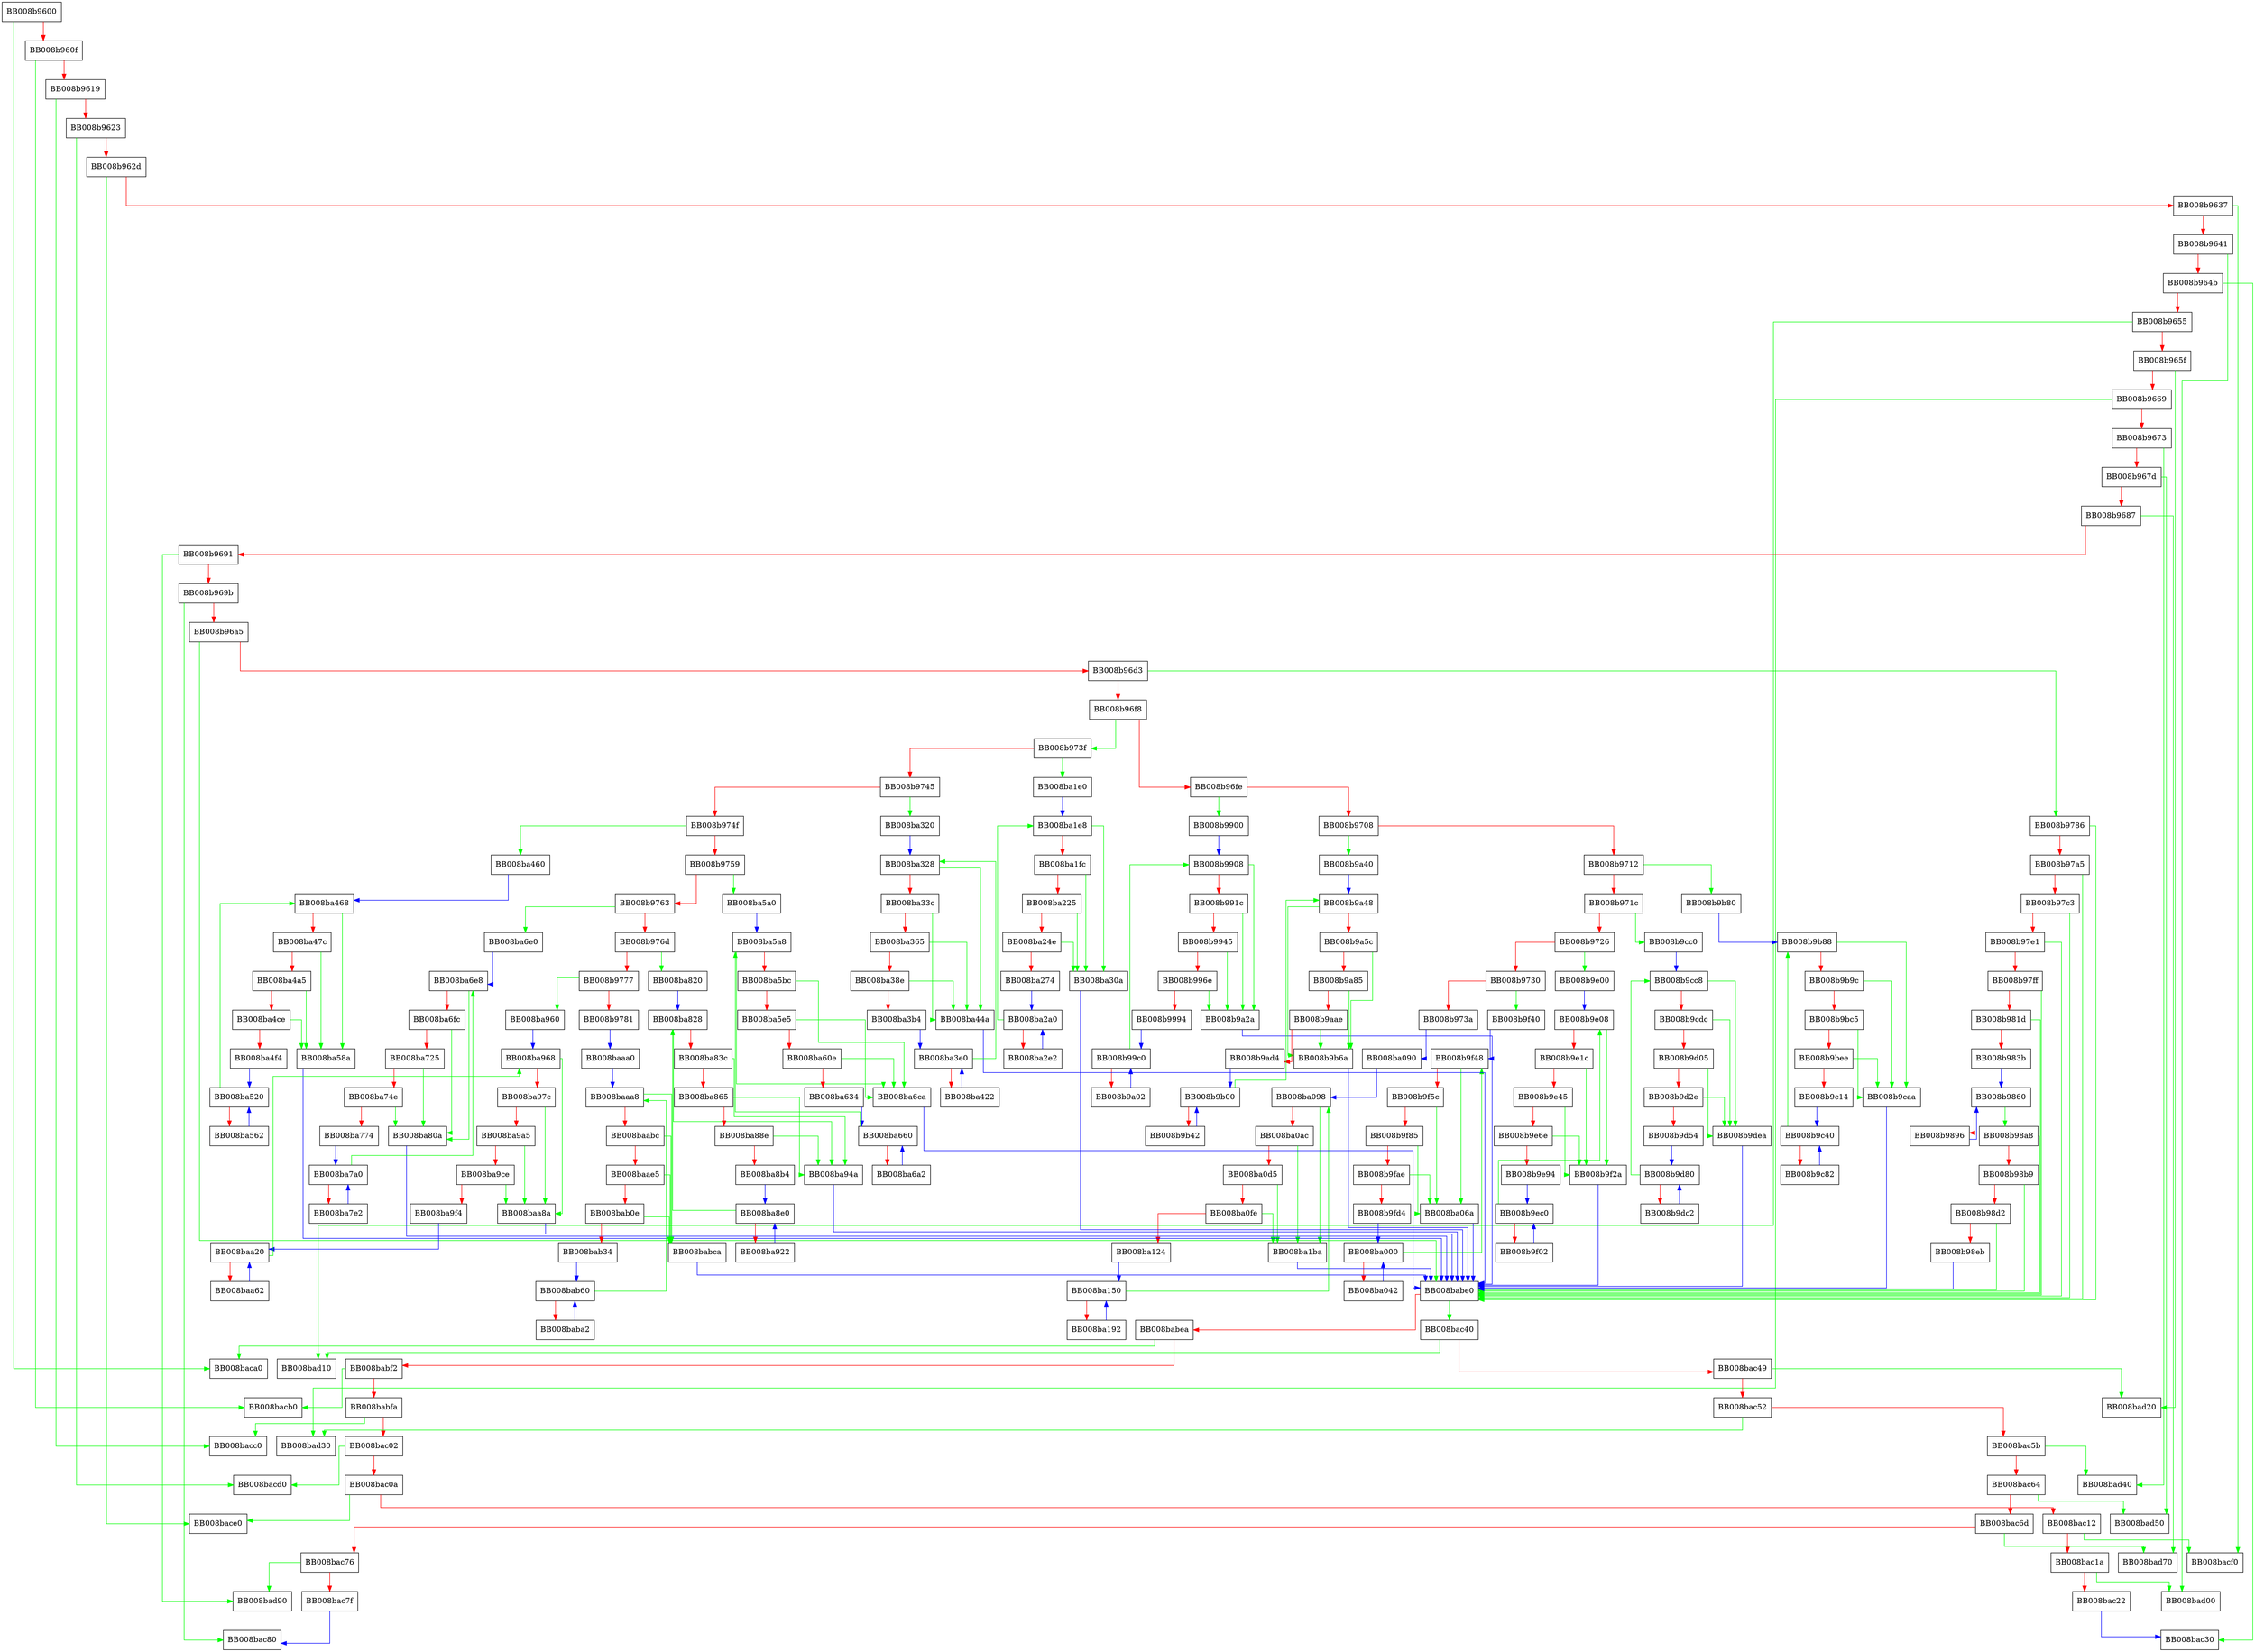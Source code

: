 digraph __strcpy_ssse3 {
  node [shape="box"];
  graph [splines=ortho];
  BB008b9600 -> BB008baca0 [color="green"];
  BB008b9600 -> BB008b960f [color="red"];
  BB008b960f -> BB008bacb0 [color="green"];
  BB008b960f -> BB008b9619 [color="red"];
  BB008b9619 -> BB008bacc0 [color="green"];
  BB008b9619 -> BB008b9623 [color="red"];
  BB008b9623 -> BB008bacd0 [color="green"];
  BB008b9623 -> BB008b962d [color="red"];
  BB008b962d -> BB008bace0 [color="green"];
  BB008b962d -> BB008b9637 [color="red"];
  BB008b9637 -> BB008bacf0 [color="green"];
  BB008b9637 -> BB008b9641 [color="red"];
  BB008b9641 -> BB008bad00 [color="green"];
  BB008b9641 -> BB008b964b [color="red"];
  BB008b964b -> BB008bac30 [color="green"];
  BB008b964b -> BB008b9655 [color="red"];
  BB008b9655 -> BB008bad10 [color="green"];
  BB008b9655 -> BB008b965f [color="red"];
  BB008b965f -> BB008bad20 [color="green"];
  BB008b965f -> BB008b9669 [color="red"];
  BB008b9669 -> BB008bad30 [color="green"];
  BB008b9669 -> BB008b9673 [color="red"];
  BB008b9673 -> BB008bad40 [color="green"];
  BB008b9673 -> BB008b967d [color="red"];
  BB008b967d -> BB008bad50 [color="green"];
  BB008b967d -> BB008b9687 [color="red"];
  BB008b9687 -> BB008bad70 [color="green"];
  BB008b9687 -> BB008b9691 [color="red"];
  BB008b9691 -> BB008bad90 [color="green"];
  BB008b9691 -> BB008b969b [color="red"];
  BB008b969b -> BB008bac80 [color="green"];
  BB008b969b -> BB008b96a5 [color="red"];
  BB008b96a5 -> BB008babe0 [color="green"];
  BB008b96a5 -> BB008b96d3 [color="red"];
  BB008b96d3 -> BB008b9786 [color="green"];
  BB008b96d3 -> BB008b96f8 [color="red"];
  BB008b96f8 -> BB008b973f [color="green"];
  BB008b96f8 -> BB008b96fe [color="red"];
  BB008b96fe -> BB008b9900 [color="green"];
  BB008b96fe -> BB008b9708 [color="red"];
  BB008b9708 -> BB008b9a40 [color="green"];
  BB008b9708 -> BB008b9712 [color="red"];
  BB008b9712 -> BB008b9b80 [color="green"];
  BB008b9712 -> BB008b971c [color="red"];
  BB008b971c -> BB008b9cc0 [color="green"];
  BB008b971c -> BB008b9726 [color="red"];
  BB008b9726 -> BB008b9e00 [color="green"];
  BB008b9726 -> BB008b9730 [color="red"];
  BB008b9730 -> BB008b9f40 [color="green"];
  BB008b9730 -> BB008b973a [color="red"];
  BB008b973a -> BB008ba090 [color="blue"];
  BB008b973f -> BB008ba1e0 [color="green"];
  BB008b973f -> BB008b9745 [color="red"];
  BB008b9745 -> BB008ba320 [color="green"];
  BB008b9745 -> BB008b974f [color="red"];
  BB008b974f -> BB008ba460 [color="green"];
  BB008b974f -> BB008b9759 [color="red"];
  BB008b9759 -> BB008ba5a0 [color="green"];
  BB008b9759 -> BB008b9763 [color="red"];
  BB008b9763 -> BB008ba6e0 [color="green"];
  BB008b9763 -> BB008b976d [color="red"];
  BB008b976d -> BB008ba820 [color="green"];
  BB008b976d -> BB008b9777 [color="red"];
  BB008b9777 -> BB008ba960 [color="green"];
  BB008b9777 -> BB008b9781 [color="red"];
  BB008b9781 -> BB008baaa0 [color="blue"];
  BB008b9786 -> BB008babe0 [color="green"];
  BB008b9786 -> BB008b97a5 [color="red"];
  BB008b97a5 -> BB008babe0 [color="green"];
  BB008b97a5 -> BB008b97c3 [color="red"];
  BB008b97c3 -> BB008babe0 [color="green"];
  BB008b97c3 -> BB008b97e1 [color="red"];
  BB008b97e1 -> BB008babe0 [color="green"];
  BB008b97e1 -> BB008b97ff [color="red"];
  BB008b97ff -> BB008babe0 [color="green"];
  BB008b97ff -> BB008b981d [color="red"];
  BB008b981d -> BB008babe0 [color="green"];
  BB008b981d -> BB008b983b [color="red"];
  BB008b983b -> BB008b9860 [color="blue"];
  BB008b9860 -> BB008b98a8 [color="green"];
  BB008b9860 -> BB008b9896 [color="red"];
  BB008b9896 -> BB008b9860 [color="blue"];
  BB008b98a8 -> BB008babe0 [color="green"];
  BB008b98a8 -> BB008b98b9 [color="red"];
  BB008b98b9 -> BB008babe0 [color="green"];
  BB008b98b9 -> BB008b98d2 [color="red"];
  BB008b98d2 -> BB008babe0 [color="green"];
  BB008b98d2 -> BB008b98eb [color="red"];
  BB008b98eb -> BB008babe0 [color="blue"];
  BB008b9900 -> BB008b9908 [color="blue"];
  BB008b9908 -> BB008b9a2a [color="green"];
  BB008b9908 -> BB008b991c [color="red"];
  BB008b991c -> BB008b9a2a [color="green"];
  BB008b991c -> BB008b9945 [color="red"];
  BB008b9945 -> BB008b9a2a [color="green"];
  BB008b9945 -> BB008b996e [color="red"];
  BB008b996e -> BB008b9a2a [color="green"];
  BB008b996e -> BB008b9994 [color="red"];
  BB008b9994 -> BB008b99c0 [color="blue"];
  BB008b99c0 -> BB008b9908 [color="green"];
  BB008b99c0 -> BB008b9a02 [color="red"];
  BB008b9a02 -> BB008b99c0 [color="blue"];
  BB008b9a2a -> BB008babe0 [color="blue"];
  BB008b9a40 -> BB008b9a48 [color="blue"];
  BB008b9a48 -> BB008b9b6a [color="green"];
  BB008b9a48 -> BB008b9a5c [color="red"];
  BB008b9a5c -> BB008b9b6a [color="green"];
  BB008b9a5c -> BB008b9a85 [color="red"];
  BB008b9a85 -> BB008b9b6a [color="green"];
  BB008b9a85 -> BB008b9aae [color="red"];
  BB008b9aae -> BB008b9b6a [color="green"];
  BB008b9aae -> BB008b9ad4 [color="red"];
  BB008b9ad4 -> BB008b9b00 [color="blue"];
  BB008b9b00 -> BB008b9a48 [color="green"];
  BB008b9b00 -> BB008b9b42 [color="red"];
  BB008b9b42 -> BB008b9b00 [color="blue"];
  BB008b9b6a -> BB008babe0 [color="blue"];
  BB008b9b80 -> BB008b9b88 [color="blue"];
  BB008b9b88 -> BB008b9caa [color="green"];
  BB008b9b88 -> BB008b9b9c [color="red"];
  BB008b9b9c -> BB008b9caa [color="green"];
  BB008b9b9c -> BB008b9bc5 [color="red"];
  BB008b9bc5 -> BB008b9caa [color="green"];
  BB008b9bc5 -> BB008b9bee [color="red"];
  BB008b9bee -> BB008b9caa [color="green"];
  BB008b9bee -> BB008b9c14 [color="red"];
  BB008b9c14 -> BB008b9c40 [color="blue"];
  BB008b9c40 -> BB008b9b88 [color="green"];
  BB008b9c40 -> BB008b9c82 [color="red"];
  BB008b9c82 -> BB008b9c40 [color="blue"];
  BB008b9caa -> BB008babe0 [color="blue"];
  BB008b9cc0 -> BB008b9cc8 [color="blue"];
  BB008b9cc8 -> BB008b9dea [color="green"];
  BB008b9cc8 -> BB008b9cdc [color="red"];
  BB008b9cdc -> BB008b9dea [color="green"];
  BB008b9cdc -> BB008b9d05 [color="red"];
  BB008b9d05 -> BB008b9dea [color="green"];
  BB008b9d05 -> BB008b9d2e [color="red"];
  BB008b9d2e -> BB008b9dea [color="green"];
  BB008b9d2e -> BB008b9d54 [color="red"];
  BB008b9d54 -> BB008b9d80 [color="blue"];
  BB008b9d80 -> BB008b9cc8 [color="green"];
  BB008b9d80 -> BB008b9dc2 [color="red"];
  BB008b9dc2 -> BB008b9d80 [color="blue"];
  BB008b9dea -> BB008babe0 [color="blue"];
  BB008b9e00 -> BB008b9e08 [color="blue"];
  BB008b9e08 -> BB008b9f2a [color="green"];
  BB008b9e08 -> BB008b9e1c [color="red"];
  BB008b9e1c -> BB008b9f2a [color="green"];
  BB008b9e1c -> BB008b9e45 [color="red"];
  BB008b9e45 -> BB008b9f2a [color="green"];
  BB008b9e45 -> BB008b9e6e [color="red"];
  BB008b9e6e -> BB008b9f2a [color="green"];
  BB008b9e6e -> BB008b9e94 [color="red"];
  BB008b9e94 -> BB008b9ec0 [color="blue"];
  BB008b9ec0 -> BB008b9e08 [color="green"];
  BB008b9ec0 -> BB008b9f02 [color="red"];
  BB008b9f02 -> BB008b9ec0 [color="blue"];
  BB008b9f2a -> BB008babe0 [color="blue"];
  BB008b9f40 -> BB008b9f48 [color="blue"];
  BB008b9f48 -> BB008ba06a [color="green"];
  BB008b9f48 -> BB008b9f5c [color="red"];
  BB008b9f5c -> BB008ba06a [color="green"];
  BB008b9f5c -> BB008b9f85 [color="red"];
  BB008b9f85 -> BB008ba06a [color="green"];
  BB008b9f85 -> BB008b9fae [color="red"];
  BB008b9fae -> BB008ba06a [color="green"];
  BB008b9fae -> BB008b9fd4 [color="red"];
  BB008b9fd4 -> BB008ba000 [color="blue"];
  BB008ba000 -> BB008b9f48 [color="green"];
  BB008ba000 -> BB008ba042 [color="red"];
  BB008ba042 -> BB008ba000 [color="blue"];
  BB008ba06a -> BB008babe0 [color="blue"];
  BB008ba090 -> BB008ba098 [color="blue"];
  BB008ba098 -> BB008ba1ba [color="green"];
  BB008ba098 -> BB008ba0ac [color="red"];
  BB008ba0ac -> BB008ba1ba [color="green"];
  BB008ba0ac -> BB008ba0d5 [color="red"];
  BB008ba0d5 -> BB008ba1ba [color="green"];
  BB008ba0d5 -> BB008ba0fe [color="red"];
  BB008ba0fe -> BB008ba1ba [color="green"];
  BB008ba0fe -> BB008ba124 [color="red"];
  BB008ba124 -> BB008ba150 [color="blue"];
  BB008ba150 -> BB008ba098 [color="green"];
  BB008ba150 -> BB008ba192 [color="red"];
  BB008ba192 -> BB008ba150 [color="blue"];
  BB008ba1ba -> BB008babe0 [color="blue"];
  BB008ba1e0 -> BB008ba1e8 [color="blue"];
  BB008ba1e8 -> BB008ba30a [color="green"];
  BB008ba1e8 -> BB008ba1fc [color="red"];
  BB008ba1fc -> BB008ba30a [color="green"];
  BB008ba1fc -> BB008ba225 [color="red"];
  BB008ba225 -> BB008ba30a [color="green"];
  BB008ba225 -> BB008ba24e [color="red"];
  BB008ba24e -> BB008ba30a [color="green"];
  BB008ba24e -> BB008ba274 [color="red"];
  BB008ba274 -> BB008ba2a0 [color="blue"];
  BB008ba2a0 -> BB008ba1e8 [color="green"];
  BB008ba2a0 -> BB008ba2e2 [color="red"];
  BB008ba2e2 -> BB008ba2a0 [color="blue"];
  BB008ba30a -> BB008babe0 [color="blue"];
  BB008ba320 -> BB008ba328 [color="blue"];
  BB008ba328 -> BB008ba44a [color="green"];
  BB008ba328 -> BB008ba33c [color="red"];
  BB008ba33c -> BB008ba44a [color="green"];
  BB008ba33c -> BB008ba365 [color="red"];
  BB008ba365 -> BB008ba44a [color="green"];
  BB008ba365 -> BB008ba38e [color="red"];
  BB008ba38e -> BB008ba44a [color="green"];
  BB008ba38e -> BB008ba3b4 [color="red"];
  BB008ba3b4 -> BB008ba3e0 [color="blue"];
  BB008ba3e0 -> BB008ba328 [color="green"];
  BB008ba3e0 -> BB008ba422 [color="red"];
  BB008ba422 -> BB008ba3e0 [color="blue"];
  BB008ba44a -> BB008babe0 [color="blue"];
  BB008ba460 -> BB008ba468 [color="blue"];
  BB008ba468 -> BB008ba58a [color="green"];
  BB008ba468 -> BB008ba47c [color="red"];
  BB008ba47c -> BB008ba58a [color="green"];
  BB008ba47c -> BB008ba4a5 [color="red"];
  BB008ba4a5 -> BB008ba58a [color="green"];
  BB008ba4a5 -> BB008ba4ce [color="red"];
  BB008ba4ce -> BB008ba58a [color="green"];
  BB008ba4ce -> BB008ba4f4 [color="red"];
  BB008ba4f4 -> BB008ba520 [color="blue"];
  BB008ba520 -> BB008ba468 [color="green"];
  BB008ba520 -> BB008ba562 [color="red"];
  BB008ba562 -> BB008ba520 [color="blue"];
  BB008ba58a -> BB008babe0 [color="blue"];
  BB008ba5a0 -> BB008ba5a8 [color="blue"];
  BB008ba5a8 -> BB008ba6ca [color="green"];
  BB008ba5a8 -> BB008ba5bc [color="red"];
  BB008ba5bc -> BB008ba6ca [color="green"];
  BB008ba5bc -> BB008ba5e5 [color="red"];
  BB008ba5e5 -> BB008ba6ca [color="green"];
  BB008ba5e5 -> BB008ba60e [color="red"];
  BB008ba60e -> BB008ba6ca [color="green"];
  BB008ba60e -> BB008ba634 [color="red"];
  BB008ba634 -> BB008ba660 [color="blue"];
  BB008ba660 -> BB008ba5a8 [color="green"];
  BB008ba660 -> BB008ba6a2 [color="red"];
  BB008ba6a2 -> BB008ba660 [color="blue"];
  BB008ba6ca -> BB008babe0 [color="blue"];
  BB008ba6e0 -> BB008ba6e8 [color="blue"];
  BB008ba6e8 -> BB008ba80a [color="green"];
  BB008ba6e8 -> BB008ba6fc [color="red"];
  BB008ba6fc -> BB008ba80a [color="green"];
  BB008ba6fc -> BB008ba725 [color="red"];
  BB008ba725 -> BB008ba80a [color="green"];
  BB008ba725 -> BB008ba74e [color="red"];
  BB008ba74e -> BB008ba80a [color="green"];
  BB008ba74e -> BB008ba774 [color="red"];
  BB008ba774 -> BB008ba7a0 [color="blue"];
  BB008ba7a0 -> BB008ba6e8 [color="green"];
  BB008ba7a0 -> BB008ba7e2 [color="red"];
  BB008ba7e2 -> BB008ba7a0 [color="blue"];
  BB008ba80a -> BB008babe0 [color="blue"];
  BB008ba820 -> BB008ba828 [color="blue"];
  BB008ba828 -> BB008ba94a [color="green"];
  BB008ba828 -> BB008ba83c [color="red"];
  BB008ba83c -> BB008ba94a [color="green"];
  BB008ba83c -> BB008ba865 [color="red"];
  BB008ba865 -> BB008ba94a [color="green"];
  BB008ba865 -> BB008ba88e [color="red"];
  BB008ba88e -> BB008ba94a [color="green"];
  BB008ba88e -> BB008ba8b4 [color="red"];
  BB008ba8b4 -> BB008ba8e0 [color="blue"];
  BB008ba8e0 -> BB008ba828 [color="green"];
  BB008ba8e0 -> BB008ba922 [color="red"];
  BB008ba922 -> BB008ba8e0 [color="blue"];
  BB008ba94a -> BB008babe0 [color="blue"];
  BB008ba960 -> BB008ba968 [color="blue"];
  BB008ba968 -> BB008baa8a [color="green"];
  BB008ba968 -> BB008ba97c [color="red"];
  BB008ba97c -> BB008baa8a [color="green"];
  BB008ba97c -> BB008ba9a5 [color="red"];
  BB008ba9a5 -> BB008baa8a [color="green"];
  BB008ba9a5 -> BB008ba9ce [color="red"];
  BB008ba9ce -> BB008baa8a [color="green"];
  BB008ba9ce -> BB008ba9f4 [color="red"];
  BB008ba9f4 -> BB008baa20 [color="blue"];
  BB008baa20 -> BB008ba968 [color="green"];
  BB008baa20 -> BB008baa62 [color="red"];
  BB008baa62 -> BB008baa20 [color="blue"];
  BB008baa8a -> BB008babe0 [color="blue"];
  BB008baaa0 -> BB008baaa8 [color="blue"];
  BB008baaa8 -> BB008babca [color="green"];
  BB008baaa8 -> BB008baabc [color="red"];
  BB008baabc -> BB008babca [color="green"];
  BB008baabc -> BB008baae5 [color="red"];
  BB008baae5 -> BB008babca [color="green"];
  BB008baae5 -> BB008bab0e [color="red"];
  BB008bab0e -> BB008babca [color="green"];
  BB008bab0e -> BB008bab34 [color="red"];
  BB008bab34 -> BB008bab60 [color="blue"];
  BB008bab60 -> BB008baaa8 [color="green"];
  BB008bab60 -> BB008baba2 [color="red"];
  BB008baba2 -> BB008bab60 [color="blue"];
  BB008babca -> BB008babe0 [color="blue"];
  BB008babe0 -> BB008bac40 [color="green"];
  BB008babe0 -> BB008babea [color="red"];
  BB008babea -> BB008baca0 [color="green"];
  BB008babea -> BB008babf2 [color="red"];
  BB008babf2 -> BB008bacb0 [color="green"];
  BB008babf2 -> BB008babfa [color="red"];
  BB008babfa -> BB008bacc0 [color="green"];
  BB008babfa -> BB008bac02 [color="red"];
  BB008bac02 -> BB008bacd0 [color="green"];
  BB008bac02 -> BB008bac0a [color="red"];
  BB008bac0a -> BB008bace0 [color="green"];
  BB008bac0a -> BB008bac12 [color="red"];
  BB008bac12 -> BB008bacf0 [color="green"];
  BB008bac12 -> BB008bac1a [color="red"];
  BB008bac1a -> BB008bad00 [color="green"];
  BB008bac1a -> BB008bac22 [color="red"];
  BB008bac22 -> BB008bac30 [color="blue"];
  BB008bac40 -> BB008bad10 [color="green"];
  BB008bac40 -> BB008bac49 [color="red"];
  BB008bac49 -> BB008bad20 [color="green"];
  BB008bac49 -> BB008bac52 [color="red"];
  BB008bac52 -> BB008bad30 [color="green"];
  BB008bac52 -> BB008bac5b [color="red"];
  BB008bac5b -> BB008bad40 [color="green"];
  BB008bac5b -> BB008bac64 [color="red"];
  BB008bac64 -> BB008bad50 [color="green"];
  BB008bac64 -> BB008bac6d [color="red"];
  BB008bac6d -> BB008bad70 [color="green"];
  BB008bac6d -> BB008bac76 [color="red"];
  BB008bac76 -> BB008bad90 [color="green"];
  BB008bac76 -> BB008bac7f [color="red"];
  BB008bac7f -> BB008bac80 [color="blue"];
}